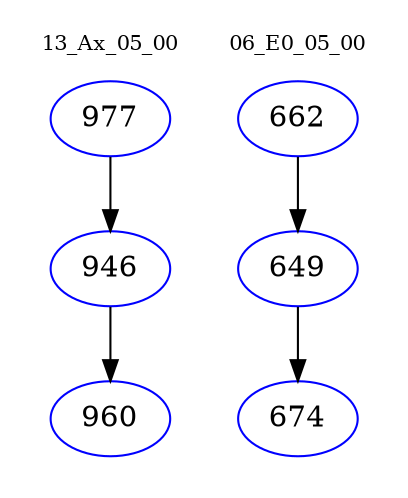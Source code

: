 digraph{
subgraph cluster_0 {
color = white
label = "13_Ax_05_00";
fontsize=10;
T0_977 [label="977", color="blue"]
T0_977 -> T0_946 [color="black"]
T0_946 [label="946", color="blue"]
T0_946 -> T0_960 [color="black"]
T0_960 [label="960", color="blue"]
}
subgraph cluster_1 {
color = white
label = "06_E0_05_00";
fontsize=10;
T1_662 [label="662", color="blue"]
T1_662 -> T1_649 [color="black"]
T1_649 [label="649", color="blue"]
T1_649 -> T1_674 [color="black"]
T1_674 [label="674", color="blue"]
}
}
